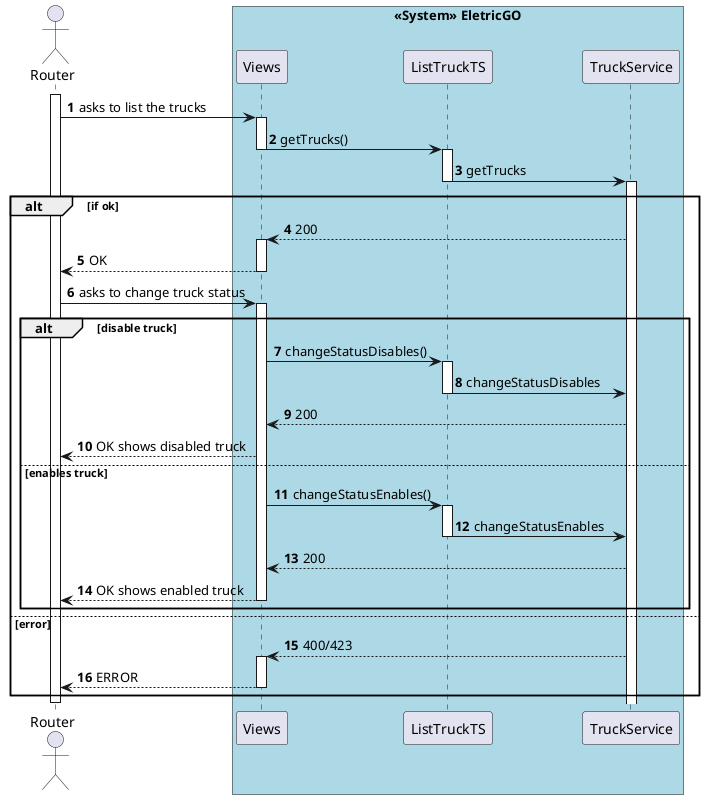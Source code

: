 @startuml Sequence Diagram
autonumber

actor Router as LM

activate LM
box "<<System>> EletricGO" #LightBlue
'participant "<<System>> EletricGO" as E
participant "Views" as Views
participant "ListTruckTS" as ctr
participant "TruckService" as serv
end box




            LM -> Views: asks to list the trucks
            activate Views
            Views -> ctr: getTrucks()
            deactivate Views
            activate ctr

    ctr -> serv: getTrucks
    deactivate ctr
    activate serv
   
 

    alt if ok
    

    serv --> Views: 200
     
    activate Views
    LM <-- Views: OK
    deactivate Views

     LM -> Views: asks to change truck status
            activate Views

                        alt disable truck

            Views -> ctr: changeStatusDisables()
            activate ctr

    ctr -> serv: changeStatusDisables
    deactivate ctr
    serv --> Views: 200
     
    LM <-- Views: OK shows disabled truck


               else enables truck

  Views -> ctr: changeStatusEnables()
            activate ctr

    ctr -> serv: changeStatusEnables
    deactivate ctr
    serv --> Views: 200
     
    LM <-- Views: OK shows enabled truck
    deactivate Views

end alt
    else error
    Views <-- serv: 400/423
    deactivate ctr
    activate Views

    LM <-- Views: ERROR
    deactivate Views

                end alt
               


                deactivate LM

                @enduml